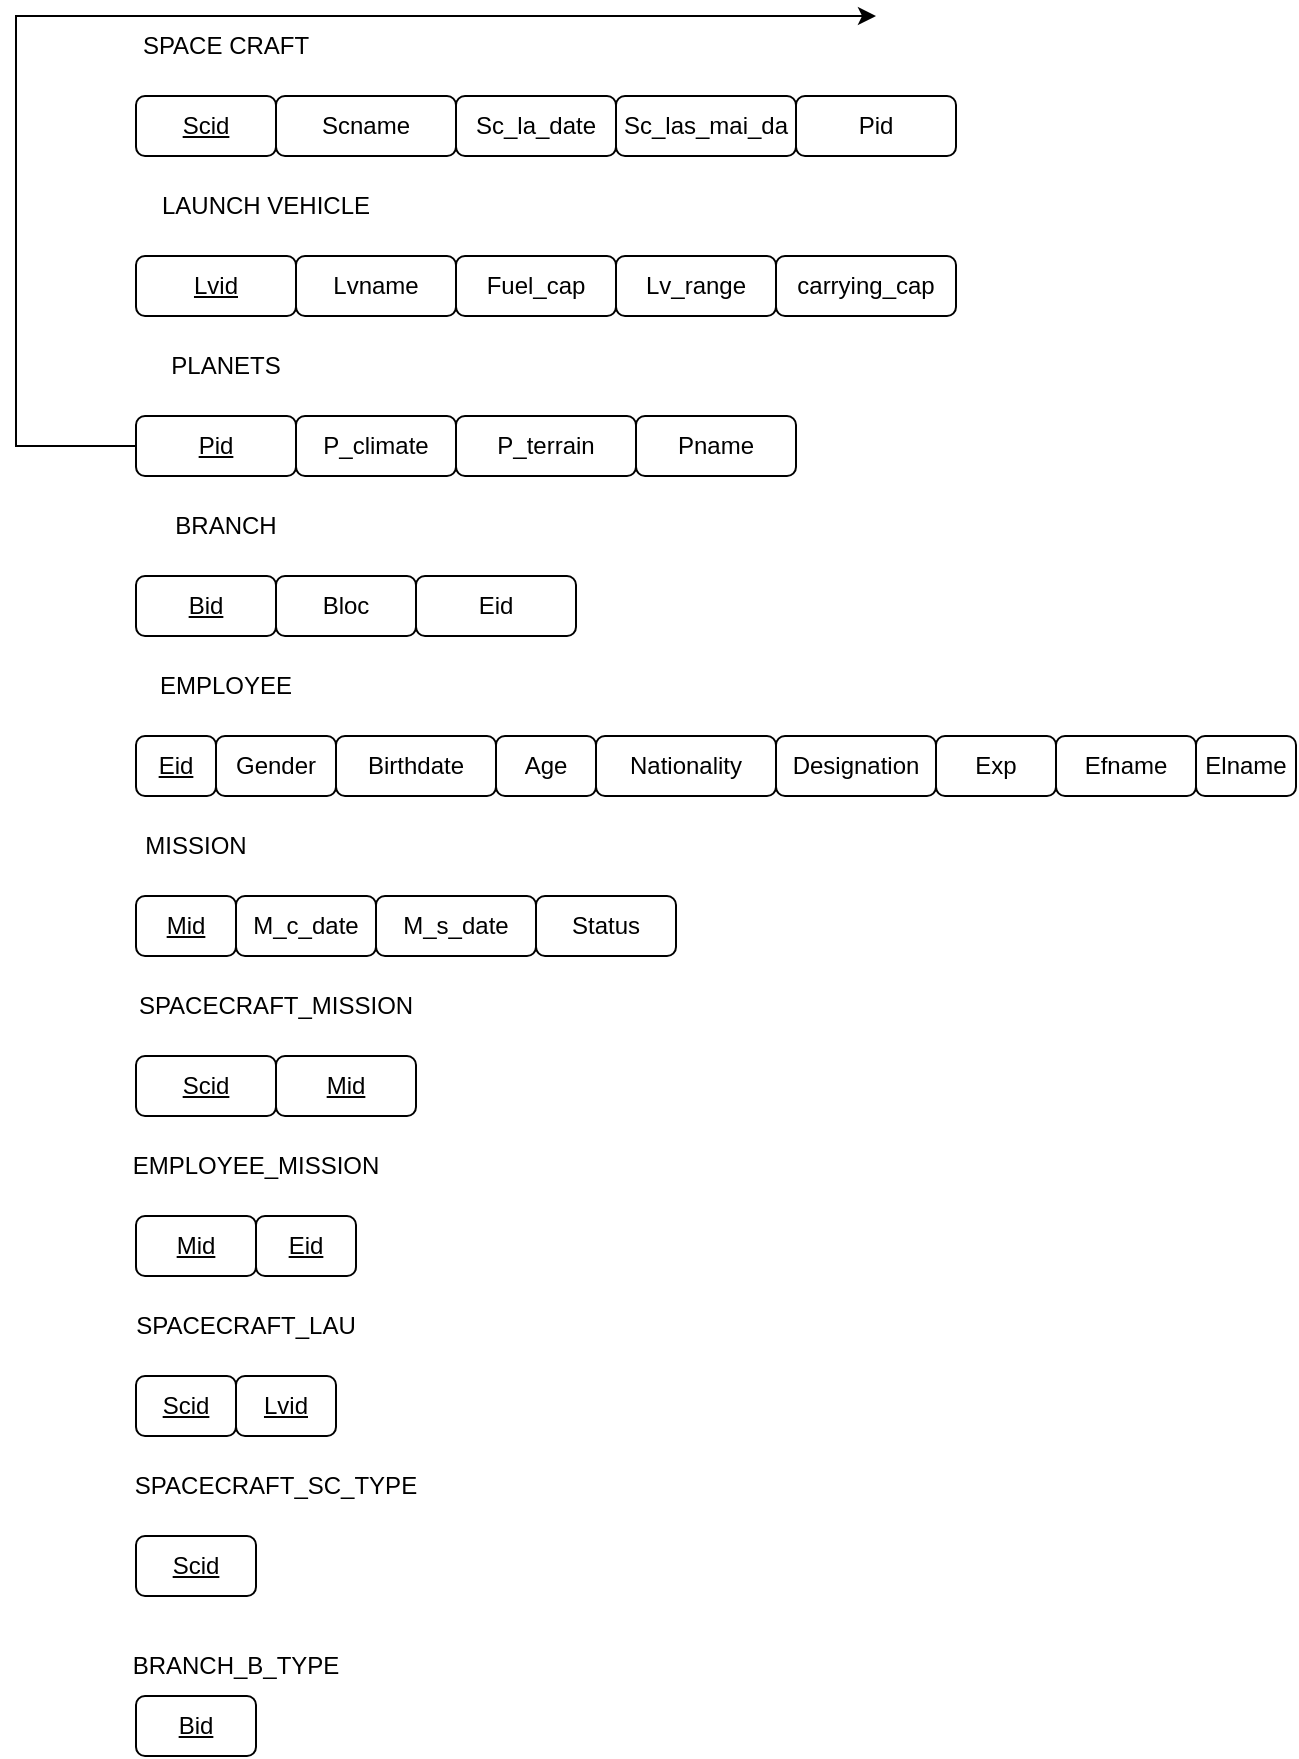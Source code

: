<mxfile version="21.0.6" type="github">
  <diagram name="Page-1" id="2YBvvXClWsGukQMizWep">
    <mxGraphModel dx="1290" dy="573" grid="1" gridSize="10" guides="1" tooltips="1" connect="1" arrows="1" fold="1" page="1" pageScale="1" pageWidth="850" pageHeight="1100" math="0" shadow="0">
      <root>
        <mxCell id="0" />
        <mxCell id="1" parent="0" />
        <mxCell id="Sn2ixHLYNFrbKiqUplZ3-2" value="Scname" style="rounded=1;whiteSpace=wrap;html=1;" vertex="1" parent="1">
          <mxGeometry x="230" y="50" width="90" height="30" as="geometry" />
        </mxCell>
        <mxCell id="Sn2ixHLYNFrbKiqUplZ3-3" value="Sc_la_date" style="rounded=1;whiteSpace=wrap;html=1;" vertex="1" parent="1">
          <mxGeometry x="320" y="50" width="80" height="30" as="geometry" />
        </mxCell>
        <mxCell id="Sn2ixHLYNFrbKiqUplZ3-4" value="Sc_las_mai_da" style="rounded=1;whiteSpace=wrap;html=1;" vertex="1" parent="1">
          <mxGeometry x="400" y="50" width="90" height="30" as="geometry" />
        </mxCell>
        <mxCell id="Sn2ixHLYNFrbKiqUplZ3-7" value="&lt;u&gt;Lvid&lt;/u&gt;" style="rounded=1;whiteSpace=wrap;html=1;" vertex="1" parent="1">
          <mxGeometry x="160" y="130" width="80" height="30" as="geometry" />
        </mxCell>
        <mxCell id="Sn2ixHLYNFrbKiqUplZ3-8" value="Lvname" style="rounded=1;whiteSpace=wrap;html=1;" vertex="1" parent="1">
          <mxGeometry x="240" y="130" width="80" height="30" as="geometry" />
        </mxCell>
        <mxCell id="Sn2ixHLYNFrbKiqUplZ3-9" value="Fuel_cap" style="rounded=1;whiteSpace=wrap;html=1;" vertex="1" parent="1">
          <mxGeometry x="320" y="130" width="80" height="30" as="geometry" />
        </mxCell>
        <mxCell id="Sn2ixHLYNFrbKiqUplZ3-10" value="Lv_range" style="rounded=1;whiteSpace=wrap;html=1;" vertex="1" parent="1">
          <mxGeometry x="400" y="130" width="80" height="30" as="geometry" />
        </mxCell>
        <mxCell id="Sn2ixHLYNFrbKiqUplZ3-11" value="carrying_cap" style="rounded=1;whiteSpace=wrap;html=1;" vertex="1" parent="1">
          <mxGeometry x="480" y="130" width="90" height="30" as="geometry" />
        </mxCell>
        <mxCell id="Sn2ixHLYNFrbKiqUplZ3-79" style="edgeStyle=orthogonalEdgeStyle;rounded=0;orthogonalLoop=1;jettySize=auto;html=1;" edge="1" parent="1" source="Sn2ixHLYNFrbKiqUplZ3-12">
          <mxGeometry relative="1" as="geometry">
            <mxPoint x="530" y="10" as="targetPoint" />
            <Array as="points">
              <mxPoint x="100" y="225" />
            </Array>
          </mxGeometry>
        </mxCell>
        <mxCell id="Sn2ixHLYNFrbKiqUplZ3-12" value="&lt;u&gt;Pid&lt;/u&gt;" style="rounded=1;whiteSpace=wrap;html=1;" vertex="1" parent="1">
          <mxGeometry x="160" y="210" width="80" height="30" as="geometry" />
        </mxCell>
        <mxCell id="Sn2ixHLYNFrbKiqUplZ3-13" value="P_climate" style="rounded=1;whiteSpace=wrap;html=1;" vertex="1" parent="1">
          <mxGeometry x="240" y="210" width="80" height="30" as="geometry" />
        </mxCell>
        <mxCell id="Sn2ixHLYNFrbKiqUplZ3-14" value="P_terrain" style="rounded=1;whiteSpace=wrap;html=1;" vertex="1" parent="1">
          <mxGeometry x="320" y="210" width="90" height="30" as="geometry" />
        </mxCell>
        <mxCell id="Sn2ixHLYNFrbKiqUplZ3-15" value="Pname" style="rounded=1;whiteSpace=wrap;html=1;" vertex="1" parent="1">
          <mxGeometry x="410" y="210" width="80" height="30" as="geometry" />
        </mxCell>
        <mxCell id="Sn2ixHLYNFrbKiqUplZ3-16" value="Pid" style="rounded=1;whiteSpace=wrap;html=1;" vertex="1" parent="1">
          <mxGeometry x="490" y="50" width="80" height="30" as="geometry" />
        </mxCell>
        <mxCell id="Sn2ixHLYNFrbKiqUplZ3-17" value="&lt;u&gt;Bid&lt;/u&gt;" style="rounded=1;whiteSpace=wrap;html=1;" vertex="1" parent="1">
          <mxGeometry x="160" y="290" width="70" height="30" as="geometry" />
        </mxCell>
        <mxCell id="Sn2ixHLYNFrbKiqUplZ3-18" value="Bloc" style="rounded=1;whiteSpace=wrap;html=1;" vertex="1" parent="1">
          <mxGeometry x="230" y="290" width="70" height="30" as="geometry" />
        </mxCell>
        <mxCell id="Sn2ixHLYNFrbKiqUplZ3-19" value="Eid" style="rounded=1;whiteSpace=wrap;html=1;" vertex="1" parent="1">
          <mxGeometry x="300" y="290" width="80" height="30" as="geometry" />
        </mxCell>
        <mxCell id="Sn2ixHLYNFrbKiqUplZ3-20" value="&lt;u&gt;Eid&lt;/u&gt;" style="rounded=1;whiteSpace=wrap;html=1;" vertex="1" parent="1">
          <mxGeometry x="160" y="370" width="40" height="30" as="geometry" />
        </mxCell>
        <mxCell id="Sn2ixHLYNFrbKiqUplZ3-21" value="Gender" style="rounded=1;whiteSpace=wrap;html=1;" vertex="1" parent="1">
          <mxGeometry x="200" y="370" width="60" height="30" as="geometry" />
        </mxCell>
        <mxCell id="Sn2ixHLYNFrbKiqUplZ3-22" value="Birthdate" style="rounded=1;whiteSpace=wrap;html=1;" vertex="1" parent="1">
          <mxGeometry x="260" y="370" width="80" height="30" as="geometry" />
        </mxCell>
        <mxCell id="Sn2ixHLYNFrbKiqUplZ3-23" value="Age" style="rounded=1;whiteSpace=wrap;html=1;" vertex="1" parent="1">
          <mxGeometry x="340" y="370" width="50" height="30" as="geometry" />
        </mxCell>
        <mxCell id="Sn2ixHLYNFrbKiqUplZ3-24" value="Nationality" style="rounded=1;whiteSpace=wrap;html=1;" vertex="1" parent="1">
          <mxGeometry x="390" y="370" width="90" height="30" as="geometry" />
        </mxCell>
        <mxCell id="Sn2ixHLYNFrbKiqUplZ3-25" value="Designation" style="rounded=1;whiteSpace=wrap;html=1;" vertex="1" parent="1">
          <mxGeometry x="480" y="370" width="80" height="30" as="geometry" />
        </mxCell>
        <mxCell id="Sn2ixHLYNFrbKiqUplZ3-26" value="Exp" style="rounded=1;whiteSpace=wrap;html=1;" vertex="1" parent="1">
          <mxGeometry x="560" y="370" width="60" height="30" as="geometry" />
        </mxCell>
        <mxCell id="Sn2ixHLYNFrbKiqUplZ3-27" value="Efname" style="rounded=1;whiteSpace=wrap;html=1;" vertex="1" parent="1">
          <mxGeometry x="620" y="370" width="70" height="30" as="geometry" />
        </mxCell>
        <mxCell id="Sn2ixHLYNFrbKiqUplZ3-28" value="Elname" style="rounded=1;whiteSpace=wrap;html=1;" vertex="1" parent="1">
          <mxGeometry x="690" y="370" width="50" height="30" as="geometry" />
        </mxCell>
        <mxCell id="Sn2ixHLYNFrbKiqUplZ3-29" value="&lt;u&gt;Mid&lt;/u&gt;" style="rounded=1;whiteSpace=wrap;html=1;" vertex="1" parent="1">
          <mxGeometry x="160" y="450" width="50" height="30" as="geometry" />
        </mxCell>
        <mxCell id="Sn2ixHLYNFrbKiqUplZ3-30" value="M_c_date" style="rounded=1;whiteSpace=wrap;html=1;" vertex="1" parent="1">
          <mxGeometry x="210" y="450" width="70" height="30" as="geometry" />
        </mxCell>
        <mxCell id="Sn2ixHLYNFrbKiqUplZ3-31" value="M_s_date" style="rounded=1;whiteSpace=wrap;html=1;" vertex="1" parent="1">
          <mxGeometry x="280" y="450" width="80" height="30" as="geometry" />
        </mxCell>
        <mxCell id="Sn2ixHLYNFrbKiqUplZ3-32" value="Status" style="rounded=1;whiteSpace=wrap;html=1;" vertex="1" parent="1">
          <mxGeometry x="360" y="450" width="70" height="30" as="geometry" />
        </mxCell>
        <mxCell id="Sn2ixHLYNFrbKiqUplZ3-33" value="&lt;u&gt;Scid&lt;/u&gt;" style="rounded=1;whiteSpace=wrap;html=1;" vertex="1" parent="1">
          <mxGeometry x="160" y="530" width="70" height="30" as="geometry" />
        </mxCell>
        <mxCell id="Sn2ixHLYNFrbKiqUplZ3-34" value="&lt;u&gt;Mid&lt;/u&gt;" style="rounded=1;whiteSpace=wrap;html=1;" vertex="1" parent="1">
          <mxGeometry x="230" y="530" width="70" height="30" as="geometry" />
        </mxCell>
        <mxCell id="Sn2ixHLYNFrbKiqUplZ3-35" value="&lt;u&gt;Mid&lt;/u&gt;" style="rounded=1;whiteSpace=wrap;html=1;" vertex="1" parent="1">
          <mxGeometry x="160" y="610" width="60" height="30" as="geometry" />
        </mxCell>
        <mxCell id="Sn2ixHLYNFrbKiqUplZ3-45" value="&lt;u&gt;Eid&lt;/u&gt;" style="rounded=1;whiteSpace=wrap;html=1;" vertex="1" parent="1">
          <mxGeometry x="220" y="610" width="50" height="30" as="geometry" />
        </mxCell>
        <mxCell id="Sn2ixHLYNFrbKiqUplZ3-46" value="&lt;u&gt;Scid&lt;/u&gt;" style="rounded=1;whiteSpace=wrap;html=1;" vertex="1" parent="1">
          <mxGeometry x="160" y="690" width="50" height="30" as="geometry" />
        </mxCell>
        <mxCell id="Sn2ixHLYNFrbKiqUplZ3-48" value="&lt;u&gt;Lvid&lt;/u&gt;" style="rounded=1;whiteSpace=wrap;html=1;" vertex="1" parent="1">
          <mxGeometry x="210" y="690" width="50" height="30" as="geometry" />
        </mxCell>
        <mxCell id="Sn2ixHLYNFrbKiqUplZ3-49" value="&lt;u&gt;Scid&lt;/u&gt;" style="rounded=1;whiteSpace=wrap;html=1;" vertex="1" parent="1">
          <mxGeometry x="160" y="770" width="60" height="30" as="geometry" />
        </mxCell>
        <mxCell id="Sn2ixHLYNFrbKiqUplZ3-50" value="&lt;u&gt;Bid&lt;/u&gt;" style="rounded=1;whiteSpace=wrap;html=1;" vertex="1" parent="1">
          <mxGeometry x="160" y="850" width="60" height="30" as="geometry" />
        </mxCell>
        <mxCell id="Sn2ixHLYNFrbKiqUplZ3-57" value="&lt;u&gt;Scid&lt;/u&gt;" style="rounded=1;whiteSpace=wrap;html=1;" vertex="1" parent="1">
          <mxGeometry x="160" y="50" width="70" height="30" as="geometry" />
        </mxCell>
        <mxCell id="Sn2ixHLYNFrbKiqUplZ3-66" value="SPACE CRAFT" style="text;html=1;strokeColor=none;fillColor=none;align=center;verticalAlign=middle;whiteSpace=wrap;rounded=0;" vertex="1" parent="1">
          <mxGeometry x="160" y="10" width="90" height="30" as="geometry" />
        </mxCell>
        <mxCell id="Sn2ixHLYNFrbKiqUplZ3-68" value="LAUNCH VEHICLE" style="text;html=1;strokeColor=none;fillColor=none;align=center;verticalAlign=middle;whiteSpace=wrap;rounded=0;" vertex="1" parent="1">
          <mxGeometry x="160" y="90" width="130" height="30" as="geometry" />
        </mxCell>
        <mxCell id="Sn2ixHLYNFrbKiqUplZ3-69" value="PLANETS" style="text;html=1;strokeColor=none;fillColor=none;align=center;verticalAlign=middle;whiteSpace=wrap;rounded=0;" vertex="1" parent="1">
          <mxGeometry x="170" y="170" width="70" height="30" as="geometry" />
        </mxCell>
        <mxCell id="Sn2ixHLYNFrbKiqUplZ3-70" value="BRANCH" style="text;html=1;strokeColor=none;fillColor=none;align=center;verticalAlign=middle;whiteSpace=wrap;rounded=0;" vertex="1" parent="1">
          <mxGeometry x="170" y="250" width="70" height="30" as="geometry" />
        </mxCell>
        <mxCell id="Sn2ixHLYNFrbKiqUplZ3-71" value="EMPLOYEE" style="text;html=1;strokeColor=none;fillColor=none;align=center;verticalAlign=middle;whiteSpace=wrap;rounded=0;" vertex="1" parent="1">
          <mxGeometry x="160" y="330" width="90" height="30" as="geometry" />
        </mxCell>
        <mxCell id="Sn2ixHLYNFrbKiqUplZ3-72" value="MISSION" style="text;html=1;strokeColor=none;fillColor=none;align=center;verticalAlign=middle;whiteSpace=wrap;rounded=0;" vertex="1" parent="1">
          <mxGeometry x="160" y="410" width="60" height="30" as="geometry" />
        </mxCell>
        <mxCell id="Sn2ixHLYNFrbKiqUplZ3-73" value="SPACECRAFT_MISSION" style="text;html=1;strokeColor=none;fillColor=none;align=center;verticalAlign=middle;whiteSpace=wrap;rounded=0;" vertex="1" parent="1">
          <mxGeometry x="200" y="490" width="60" height="30" as="geometry" />
        </mxCell>
        <mxCell id="Sn2ixHLYNFrbKiqUplZ3-74" value="EMPLOYEE_MISSION" style="text;html=1;strokeColor=none;fillColor=none;align=center;verticalAlign=middle;whiteSpace=wrap;rounded=0;" vertex="1" parent="1">
          <mxGeometry x="190" y="570" width="60" height="30" as="geometry" />
        </mxCell>
        <mxCell id="Sn2ixHLYNFrbKiqUplZ3-75" value="SPACECRAFT_LAU" style="text;html=1;strokeColor=none;fillColor=none;align=center;verticalAlign=middle;whiteSpace=wrap;rounded=0;" vertex="1" parent="1">
          <mxGeometry x="145" y="650" width="140" height="30" as="geometry" />
        </mxCell>
        <mxCell id="Sn2ixHLYNFrbKiqUplZ3-76" value="SPACECRAFT_SC_TYPE" style="text;html=1;strokeColor=none;fillColor=none;align=center;verticalAlign=middle;whiteSpace=wrap;rounded=0;" vertex="1" parent="1">
          <mxGeometry x="200" y="730" width="60" height="30" as="geometry" />
        </mxCell>
        <mxCell id="Sn2ixHLYNFrbKiqUplZ3-77" value="BRANCH_B_TYPE" style="text;html=1;strokeColor=none;fillColor=none;align=center;verticalAlign=middle;whiteSpace=wrap;rounded=0;" vertex="1" parent="1">
          <mxGeometry x="180" y="820" width="60" height="30" as="geometry" />
        </mxCell>
      </root>
    </mxGraphModel>
  </diagram>
</mxfile>
